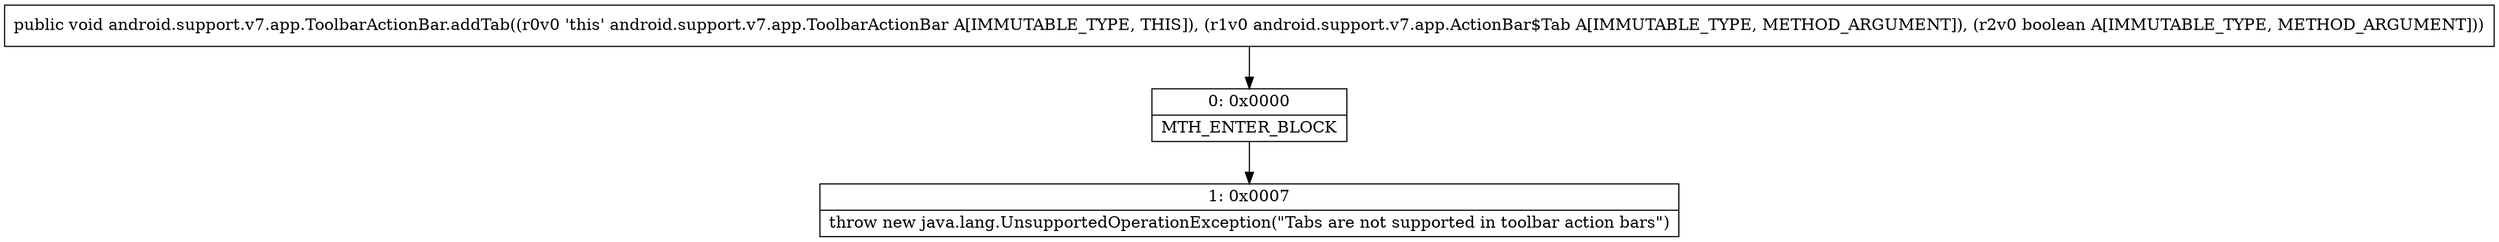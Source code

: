 digraph "CFG forandroid.support.v7.app.ToolbarActionBar.addTab(Landroid\/support\/v7\/app\/ActionBar$Tab;Z)V" {
Node_0 [shape=record,label="{0\:\ 0x0000|MTH_ENTER_BLOCK\l}"];
Node_1 [shape=record,label="{1\:\ 0x0007|throw new java.lang.UnsupportedOperationException(\"Tabs are not supported in toolbar action bars\")\l}"];
MethodNode[shape=record,label="{public void android.support.v7.app.ToolbarActionBar.addTab((r0v0 'this' android.support.v7.app.ToolbarActionBar A[IMMUTABLE_TYPE, THIS]), (r1v0 android.support.v7.app.ActionBar$Tab A[IMMUTABLE_TYPE, METHOD_ARGUMENT]), (r2v0 boolean A[IMMUTABLE_TYPE, METHOD_ARGUMENT])) }"];
MethodNode -> Node_0;
Node_0 -> Node_1;
}

